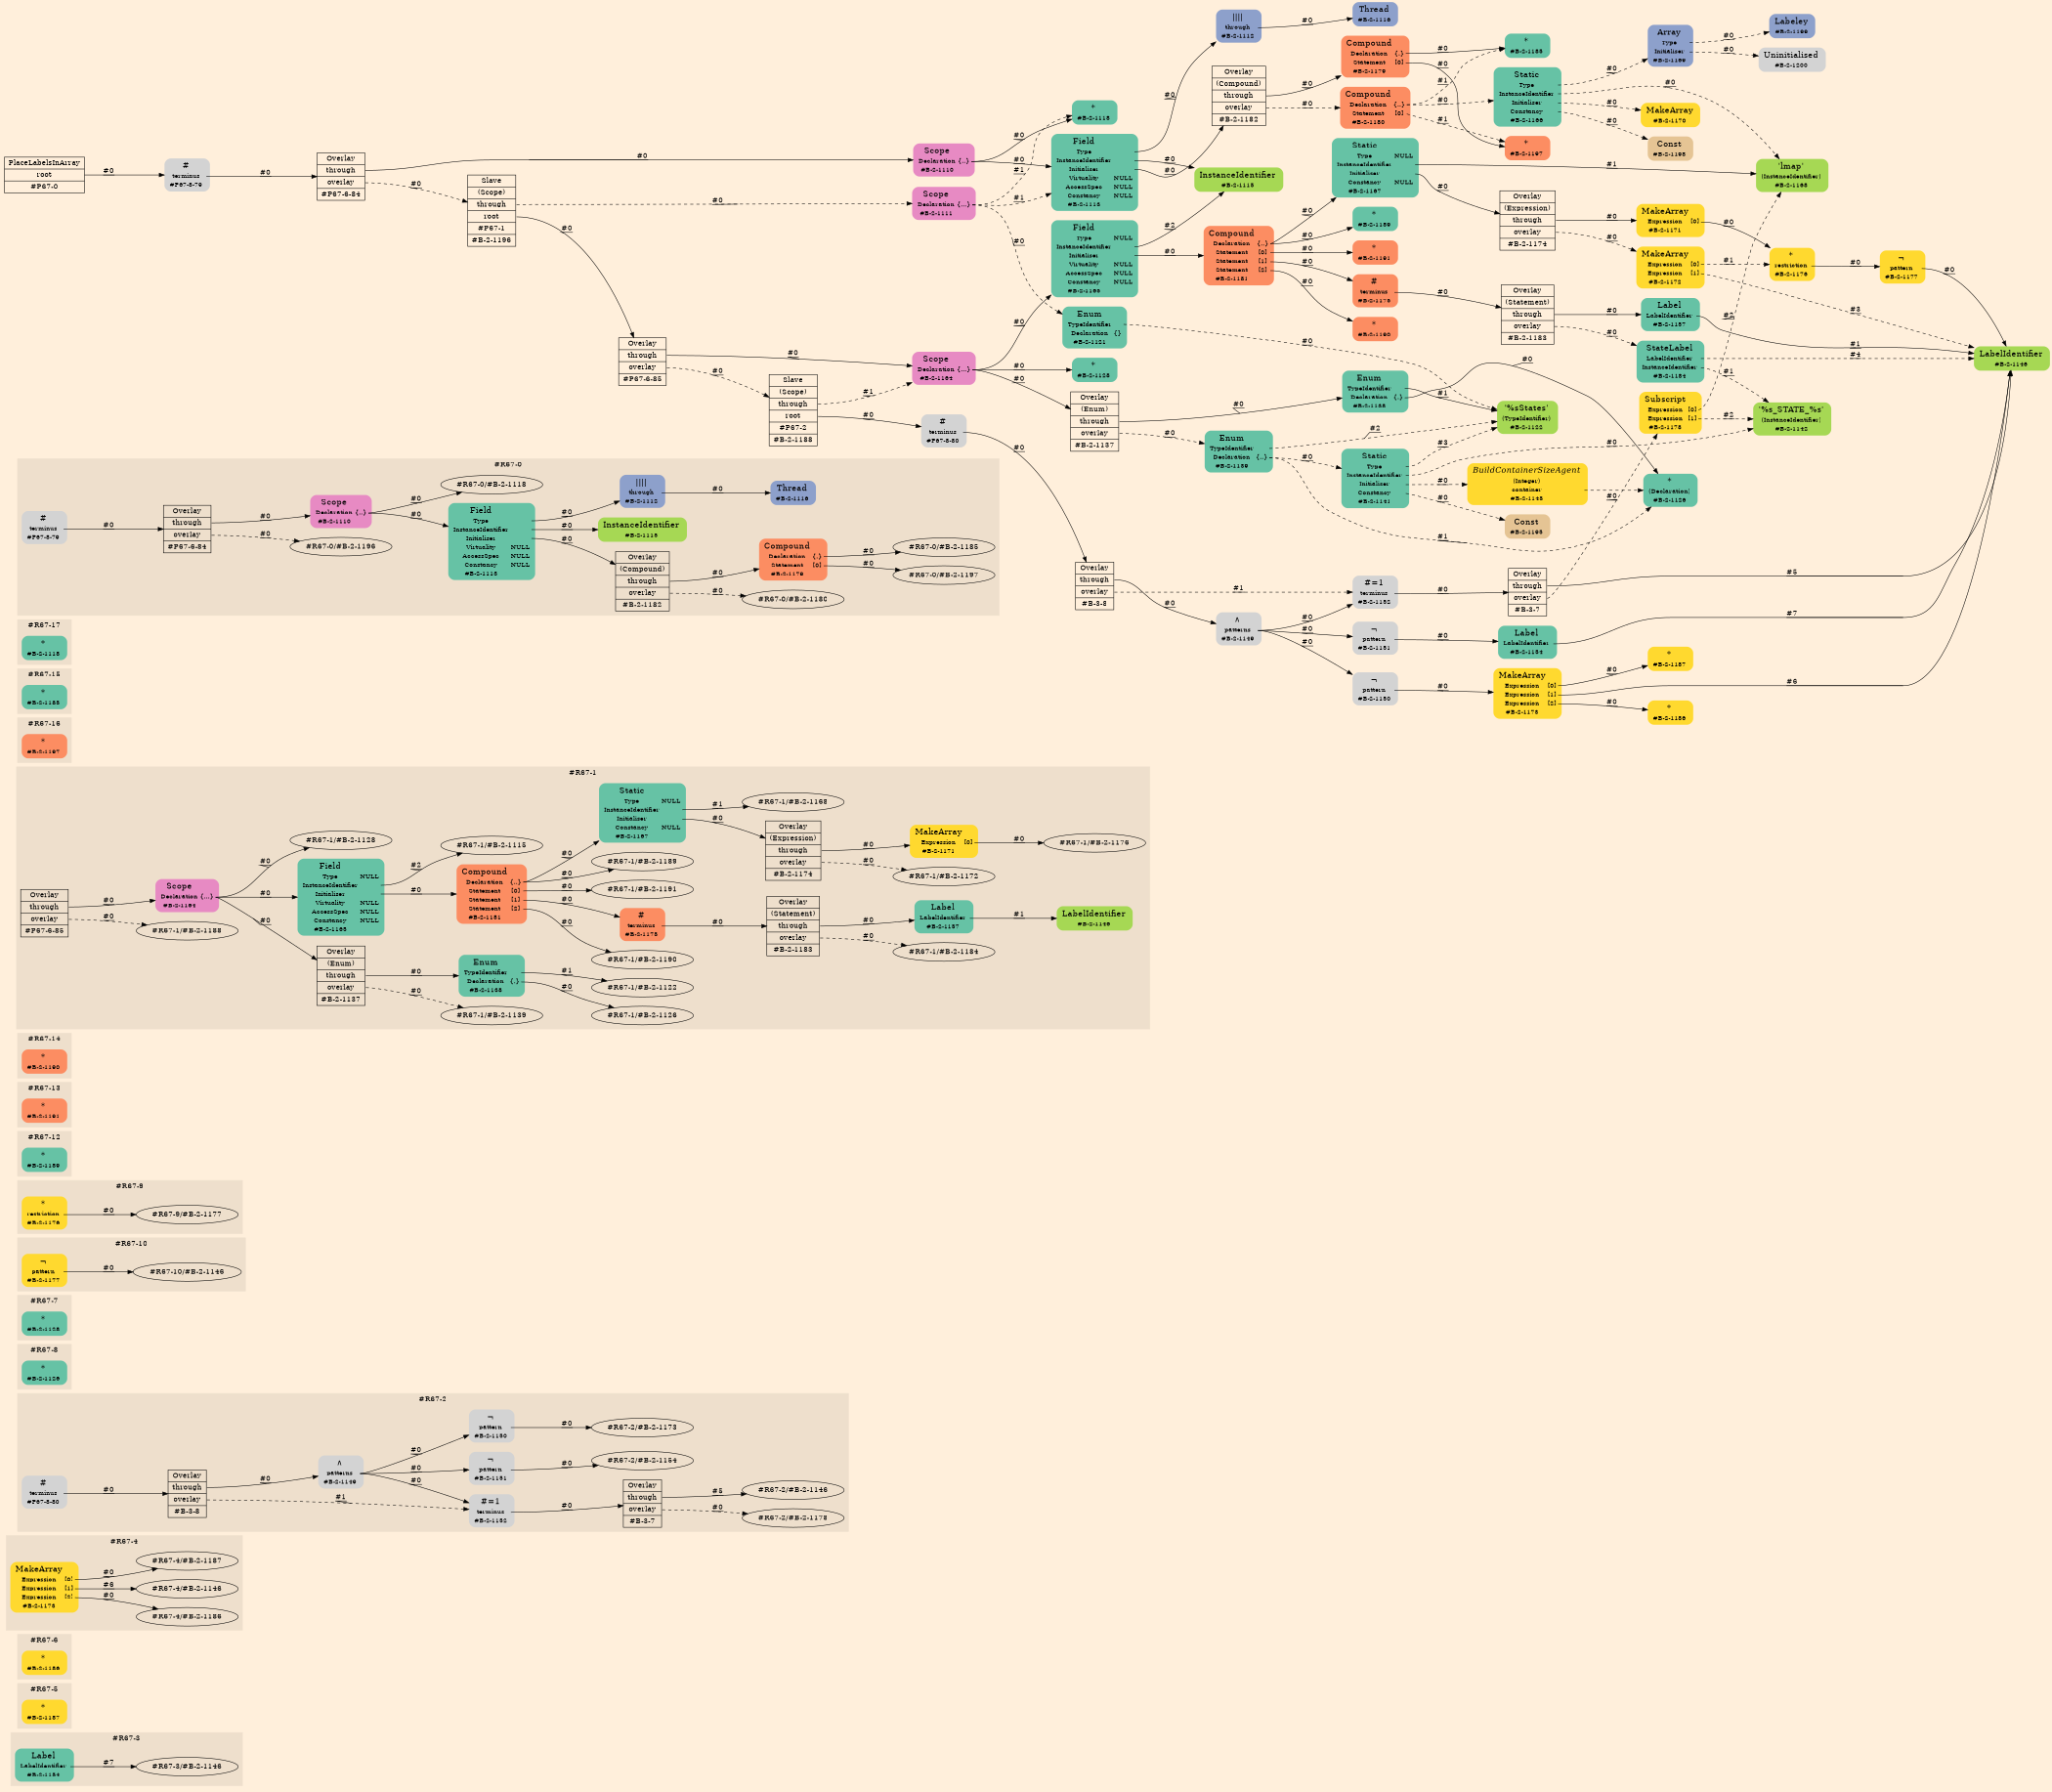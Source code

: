 digraph Inferno {
graph [
rankdir = "LR"
ranksep = 1.0
size = "14,20"
bgcolor = antiquewhite1
color = black
fontcolor = black
];
node [
];
subgraph "cluster#R67-3" {
label = "#R67-3"
style = "filled"
color = antiquewhite2
"#R67-3/#B-2-1154" [
shape = "plaintext"
fillcolor = "/set28/1"
label = <<TABLE BORDER="0" CELLBORDER="0" CELLSPACING="0">
 <TR>
  <TD><FONT POINT-SIZE="16.0">Label</FONT></TD>
  <TD></TD>
 </TR>
 <TR>
  <TD>LabelIdentifier</TD>
  <TD PORT="port0"></TD>
 </TR>
 <TR>
  <TD>#B-2-1154</TD>
  <TD PORT="port1"></TD>
 </TR>
</TABLE>>
style = "rounded,filled"
fontsize = "12"
];
"#R67-3/#B-2-1154":port0 -> "#R67-3/#B-2-1146" [style="solid"
label = "#7"
decorate = true
color = black
fontcolor = black
];
}
subgraph "cluster#R67-5" {
label = "#R67-5"
style = "filled"
color = antiquewhite2
"#R67-5/#B-2-1187" [
shape = "plaintext"
fillcolor = "/set28/6"
label = <<TABLE BORDER="0" CELLBORDER="0" CELLSPACING="0">
 <TR>
  <TD><FONT POINT-SIZE="16.0">*</FONT></TD>
  <TD></TD>
 </TR>
 <TR>
  <TD>#B-2-1187</TD>
  <TD PORT="port0"></TD>
 </TR>
</TABLE>>
style = "rounded,filled"
fontsize = "12"
];
}
subgraph "cluster#R67-6" {
label = "#R67-6"
style = "filled"
color = antiquewhite2
"#R67-6/#B-2-1186" [
shape = "plaintext"
fillcolor = "/set28/6"
label = <<TABLE BORDER="0" CELLBORDER="0" CELLSPACING="0">
 <TR>
  <TD><FONT POINT-SIZE="16.0">*</FONT></TD>
  <TD></TD>
 </TR>
 <TR>
  <TD>#B-2-1186</TD>
  <TD PORT="port0"></TD>
 </TR>
</TABLE>>
style = "rounded,filled"
fontsize = "12"
];
}
subgraph "cluster#R67-4" {
label = "#R67-4"
style = "filled"
color = antiquewhite2
"#R67-4/#B-2-1173" [
shape = "plaintext"
fillcolor = "/set28/6"
label = <<TABLE BORDER="0" CELLBORDER="0" CELLSPACING="0">
 <TR>
  <TD><FONT POINT-SIZE="16.0">MakeArray</FONT></TD>
  <TD></TD>
 </TR>
 <TR>
  <TD>Expression</TD>
  <TD PORT="port0">[0]</TD>
 </TR>
 <TR>
  <TD>Expression</TD>
  <TD PORT="port1">[1]</TD>
 </TR>
 <TR>
  <TD>Expression</TD>
  <TD PORT="port2">[2]</TD>
 </TR>
 <TR>
  <TD>#B-2-1173</TD>
  <TD PORT="port3"></TD>
 </TR>
</TABLE>>
style = "rounded,filled"
fontsize = "12"
];
"#R67-4/#B-2-1173":port0 -> "#R67-4/#B-2-1187" [style="solid"
label = "#0"
decorate = true
color = black
fontcolor = black
];
"#R67-4/#B-2-1173":port1 -> "#R67-4/#B-2-1146" [style="solid"
label = "#6"
decorate = true
color = black
fontcolor = black
];
"#R67-4/#B-2-1173":port2 -> "#R67-4/#B-2-1186" [style="solid"
label = "#0"
decorate = true
color = black
fontcolor = black
];
}
subgraph "cluster#R67-2" {
label = "#R67-2"
style = "filled"
color = antiquewhite2
"#R67-2/#B-2-1150" [
shape = "plaintext"
label = <<TABLE BORDER="0" CELLBORDER="0" CELLSPACING="0">
 <TR>
  <TD><FONT POINT-SIZE="16.0">¬</FONT></TD>
  <TD></TD>
 </TR>
 <TR>
  <TD>pattern</TD>
  <TD PORT="port0"></TD>
 </TR>
 <TR>
  <TD>#B-2-1150</TD>
  <TD PORT="port1"></TD>
 </TR>
</TABLE>>
style = "rounded,filled"
fontsize = "12"
];
"#R67-2/#B-2-1151" [
shape = "plaintext"
label = <<TABLE BORDER="0" CELLBORDER="0" CELLSPACING="0">
 <TR>
  <TD><FONT POINT-SIZE="16.0">¬</FONT></TD>
  <TD></TD>
 </TR>
 <TR>
  <TD>pattern</TD>
  <TD PORT="port0"></TD>
 </TR>
 <TR>
  <TD>#B-2-1151</TD>
  <TD PORT="port1"></TD>
 </TR>
</TABLE>>
style = "rounded,filled"
fontsize = "12"
];
"#R67-2/#B-3-8" [
shape = "record"
fillcolor = antiquewhite2
label = "<fixed> Overlay | <port0> through | <port1> overlay | <port2> #B-3-8"
style = "filled"
fontsize = "14"
color = black
fontcolor = black
];
"#R67-2/#P67-8-80" [
shape = "plaintext"
label = <<TABLE BORDER="0" CELLBORDER="0" CELLSPACING="0">
 <TR>
  <TD><FONT POINT-SIZE="16.0">#</FONT></TD>
  <TD></TD>
 </TR>
 <TR>
  <TD>terminus</TD>
  <TD PORT="port0"></TD>
 </TR>
 <TR>
  <TD>#P67-8-80</TD>
  <TD PORT="port1"></TD>
 </TR>
</TABLE>>
style = "rounded,filled"
fontsize = "12"
];
"#R67-2/#B-2-1149" [
shape = "plaintext"
label = <<TABLE BORDER="0" CELLBORDER="0" CELLSPACING="0">
 <TR>
  <TD><FONT POINT-SIZE="16.0">∧</FONT></TD>
  <TD></TD>
 </TR>
 <TR>
  <TD>patterns</TD>
  <TD PORT="port0"></TD>
 </TR>
 <TR>
  <TD>#B-2-1149</TD>
  <TD PORT="port1"></TD>
 </TR>
</TABLE>>
style = "rounded,filled"
fontsize = "12"
];
"#R67-2/#B-3-7" [
shape = "record"
fillcolor = antiquewhite2
label = "<fixed> Overlay | <port0> through | <port1> overlay | <port2> #B-3-7"
style = "filled"
fontsize = "14"
color = black
fontcolor = black
];
"#R67-2/#B-2-1152" [
shape = "plaintext"
label = <<TABLE BORDER="0" CELLBORDER="0" CELLSPACING="0">
 <TR>
  <TD><FONT POINT-SIZE="16.0">#=1</FONT></TD>
  <TD></TD>
 </TR>
 <TR>
  <TD>terminus</TD>
  <TD PORT="port0"></TD>
 </TR>
 <TR>
  <TD>#B-2-1152</TD>
  <TD PORT="port1"></TD>
 </TR>
</TABLE>>
style = "rounded,filled"
fontsize = "12"
];
"#R67-2/#B-2-1150":port0 -> "#R67-2/#B-2-1173" [style="solid"
label = "#0"
decorate = true
color = black
fontcolor = black
];
"#R67-2/#B-2-1151":port0 -> "#R67-2/#B-2-1154" [style="solid"
label = "#0"
decorate = true
color = black
fontcolor = black
];
"#R67-2/#B-3-8":port0 -> "#R67-2/#B-2-1149" [style="solid"
label = "#0"
decorate = true
color = black
fontcolor = black
];
"#R67-2/#B-3-8":port1 -> "#R67-2/#B-2-1152" [style="dashed"
label = "#1"
decorate = true
color = black
fontcolor = black
];
"#R67-2/#P67-8-80":port0 -> "#R67-2/#B-3-8" [style="solid"
label = "#0"
decorate = true
color = black
fontcolor = black
];
"#R67-2/#B-2-1149":port0 -> "#R67-2/#B-2-1152" [style="solid"
label = "#0"
decorate = true
color = black
fontcolor = black
];
"#R67-2/#B-2-1149":port0 -> "#R67-2/#B-2-1150" [style="solid"
label = "#0"
decorate = true
color = black
fontcolor = black
];
"#R67-2/#B-2-1149":port0 -> "#R67-2/#B-2-1151" [style="solid"
label = "#0"
decorate = true
color = black
fontcolor = black
];
"#R67-2/#B-3-7":port0 -> "#R67-2/#B-2-1146" [style="solid"
label = "#5"
decorate = true
color = black
fontcolor = black
];
"#R67-2/#B-3-7":port1 -> "#R67-2/#B-2-1178" [style="dashed"
label = "#0"
decorate = true
color = black
fontcolor = black
];
"#R67-2/#B-2-1152":port0 -> "#R67-2/#B-3-7" [style="solid"
label = "#0"
decorate = true
color = black
fontcolor = black
];
}
subgraph "cluster#R67-8" {
label = "#R67-8"
style = "filled"
color = antiquewhite2
"#R67-8/#B-2-1126" [
shape = "plaintext"
fillcolor = "/set28/1"
label = <<TABLE BORDER="0" CELLBORDER="0" CELLSPACING="0">
 <TR>
  <TD><FONT POINT-SIZE="16.0">*</FONT></TD>
  <TD></TD>
 </TR>
 <TR>
  <TD>#B-2-1126</TD>
  <TD PORT="port0"></TD>
 </TR>
</TABLE>>
style = "rounded,filled"
fontsize = "12"
];
}
subgraph "cluster#R67-7" {
label = "#R67-7"
style = "filled"
color = antiquewhite2
"#R67-7/#B-2-1128" [
shape = "plaintext"
fillcolor = "/set28/1"
label = <<TABLE BORDER="0" CELLBORDER="0" CELLSPACING="0">
 <TR>
  <TD><FONT POINT-SIZE="16.0">*</FONT></TD>
  <TD></TD>
 </TR>
 <TR>
  <TD>#B-2-1128</TD>
  <TD PORT="port0"></TD>
 </TR>
</TABLE>>
style = "rounded,filled"
fontsize = "12"
];
}
subgraph "cluster#R67-11" {
label = "#R67-11"
style = "filled"
color = antiquewhite2
}
subgraph "cluster#R67-10" {
label = "#R67-10"
style = "filled"
color = antiquewhite2
"#R67-10/#B-2-1177" [
shape = "plaintext"
fillcolor = "/set28/6"
label = <<TABLE BORDER="0" CELLBORDER="0" CELLSPACING="0">
 <TR>
  <TD><FONT POINT-SIZE="16.0">¬</FONT></TD>
  <TD></TD>
 </TR>
 <TR>
  <TD>pattern</TD>
  <TD PORT="port0"></TD>
 </TR>
 <TR>
  <TD>#B-2-1177</TD>
  <TD PORT="port1"></TD>
 </TR>
</TABLE>>
style = "rounded,filled"
fontsize = "12"
];
"#R67-10/#B-2-1177":port0 -> "#R67-10/#B-2-1146" [style="solid"
label = "#0"
decorate = true
color = black
fontcolor = black
];
}
subgraph "cluster#R67-9" {
label = "#R67-9"
style = "filled"
color = antiquewhite2
"#R67-9/#B-2-1176" [
shape = "plaintext"
fillcolor = "/set28/6"
label = <<TABLE BORDER="0" CELLBORDER="0" CELLSPACING="0">
 <TR>
  <TD><FONT POINT-SIZE="16.0">*</FONT></TD>
  <TD></TD>
 </TR>
 <TR>
  <TD>restriction</TD>
  <TD PORT="port0"></TD>
 </TR>
 <TR>
  <TD>#B-2-1176</TD>
  <TD PORT="port1"></TD>
 </TR>
</TABLE>>
style = "rounded,filled"
fontsize = "12"
];
"#R67-9/#B-2-1176":port0 -> "#R67-9/#B-2-1177" [style="solid"
label = "#0"
decorate = true
color = black
fontcolor = black
];
}
subgraph "cluster#R67-12" {
label = "#R67-12"
style = "filled"
color = antiquewhite2
"#R67-12/#B-2-1189" [
shape = "plaintext"
fillcolor = "/set28/1"
label = <<TABLE BORDER="0" CELLBORDER="0" CELLSPACING="0">
 <TR>
  <TD><FONT POINT-SIZE="16.0">*</FONT></TD>
  <TD></TD>
 </TR>
 <TR>
  <TD>#B-2-1189</TD>
  <TD PORT="port0"></TD>
 </TR>
</TABLE>>
style = "rounded,filled"
fontsize = "12"
];
}
subgraph "cluster#R67-13" {
label = "#R67-13"
style = "filled"
color = antiquewhite2
"#R67-13/#B-2-1191" [
shape = "plaintext"
fillcolor = "/set28/2"
label = <<TABLE BORDER="0" CELLBORDER="0" CELLSPACING="0">
 <TR>
  <TD><FONT POINT-SIZE="16.0">*</FONT></TD>
  <TD></TD>
 </TR>
 <TR>
  <TD>#B-2-1191</TD>
  <TD PORT="port0"></TD>
 </TR>
</TABLE>>
style = "rounded,filled"
fontsize = "12"
];
}
subgraph "cluster#R67-14" {
label = "#R67-14"
style = "filled"
color = antiquewhite2
"#R67-14/#B-2-1190" [
shape = "plaintext"
fillcolor = "/set28/2"
label = <<TABLE BORDER="0" CELLBORDER="0" CELLSPACING="0">
 <TR>
  <TD><FONT POINT-SIZE="16.0">*</FONT></TD>
  <TD></TD>
 </TR>
 <TR>
  <TD>#B-2-1190</TD>
  <TD PORT="port0"></TD>
 </TR>
</TABLE>>
style = "rounded,filled"
fontsize = "12"
];
}
subgraph "cluster#R67-1" {
label = "#R67-1"
style = "filled"
color = antiquewhite2
"#R67-1/#B-2-1146" [
shape = "plaintext"
fillcolor = "/set28/5"
label = <<TABLE BORDER="0" CELLBORDER="0" CELLSPACING="0">
 <TR>
  <TD><FONT POINT-SIZE="16.0">LabelIdentifier</FONT></TD>
  <TD></TD>
 </TR>
 <TR>
  <TD>#B-2-1146</TD>
  <TD PORT="port0"></TD>
 </TR>
</TABLE>>
style = "rounded,filled"
fontsize = "12"
];
"#R67-1/#B-2-1157" [
shape = "plaintext"
fillcolor = "/set28/1"
label = <<TABLE BORDER="0" CELLBORDER="0" CELLSPACING="0">
 <TR>
  <TD><FONT POINT-SIZE="16.0">Label</FONT></TD>
  <TD></TD>
 </TR>
 <TR>
  <TD>LabelIdentifier</TD>
  <TD PORT="port0"></TD>
 </TR>
 <TR>
  <TD>#B-2-1157</TD>
  <TD PORT="port1"></TD>
 </TR>
</TABLE>>
style = "rounded,filled"
fontsize = "12"
];
"#R67-1/#B-2-1183" [
shape = "record"
fillcolor = antiquewhite2
label = "<fixed> Overlay | <port0> (Statement) | <port1> through | <port2> overlay | <port3> #B-2-1183"
style = "filled"
fontsize = "14"
color = black
fontcolor = black
];
"#R67-1/#B-2-1174" [
shape = "record"
fillcolor = antiquewhite2
label = "<fixed> Overlay | <port0> (Expression) | <port1> through | <port2> overlay | <port3> #B-2-1174"
style = "filled"
fontsize = "14"
color = black
fontcolor = black
];
"#R67-1/#B-2-1167" [
shape = "plaintext"
fillcolor = "/set28/1"
label = <<TABLE BORDER="0" CELLBORDER="0" CELLSPACING="0">
 <TR>
  <TD><FONT POINT-SIZE="16.0">Static</FONT></TD>
  <TD></TD>
 </TR>
 <TR>
  <TD>Type</TD>
  <TD PORT="port0">NULL</TD>
 </TR>
 <TR>
  <TD>InstanceIdentifier</TD>
  <TD PORT="port1"></TD>
 </TR>
 <TR>
  <TD>Initialiser</TD>
  <TD PORT="port2"></TD>
 </TR>
 <TR>
  <TD>Constancy</TD>
  <TD PORT="port3">NULL</TD>
 </TR>
 <TR>
  <TD>#B-2-1167</TD>
  <TD PORT="port4"></TD>
 </TR>
</TABLE>>
style = "rounded,filled"
fontsize = "12"
];
"#R67-1/#B-2-1175" [
shape = "plaintext"
fillcolor = "/set28/2"
label = <<TABLE BORDER="0" CELLBORDER="0" CELLSPACING="0">
 <TR>
  <TD><FONT POINT-SIZE="16.0">#</FONT></TD>
  <TD></TD>
 </TR>
 <TR>
  <TD>terminus</TD>
  <TD PORT="port0"></TD>
 </TR>
 <TR>
  <TD>#B-2-1175</TD>
  <TD PORT="port1"></TD>
 </TR>
</TABLE>>
style = "rounded,filled"
fontsize = "12"
];
"#R67-1/#B-2-1164" [
shape = "plaintext"
fillcolor = "/set28/4"
label = <<TABLE BORDER="0" CELLBORDER="0" CELLSPACING="0">
 <TR>
  <TD><FONT POINT-SIZE="16.0">Scope</FONT></TD>
  <TD></TD>
 </TR>
 <TR>
  <TD>Declaration</TD>
  <TD PORT="port0">{...}</TD>
 </TR>
 <TR>
  <TD>#B-2-1164</TD>
  <TD PORT="port1"></TD>
 </TR>
</TABLE>>
style = "rounded,filled"
fontsize = "12"
];
"#R67-1/#B-2-1137" [
shape = "record"
fillcolor = antiquewhite2
label = "<fixed> Overlay | <port0> (Enum) | <port1> through | <port2> overlay | <port3> #B-2-1137"
style = "filled"
fontsize = "14"
color = black
fontcolor = black
];
"#R67-1/#B-2-1181" [
shape = "plaintext"
fillcolor = "/set28/2"
label = <<TABLE BORDER="0" CELLBORDER="0" CELLSPACING="0">
 <TR>
  <TD><FONT POINT-SIZE="16.0">Compound</FONT></TD>
  <TD></TD>
 </TR>
 <TR>
  <TD>Declaration</TD>
  <TD PORT="port0">{..}</TD>
 </TR>
 <TR>
  <TD>Statement</TD>
  <TD PORT="port1">[0]</TD>
 </TR>
 <TR>
  <TD>Statement</TD>
  <TD PORT="port2">[1]</TD>
 </TR>
 <TR>
  <TD>Statement</TD>
  <TD PORT="port3">[2]</TD>
 </TR>
 <TR>
  <TD>#B-2-1181</TD>
  <TD PORT="port4"></TD>
 </TR>
</TABLE>>
style = "rounded,filled"
fontsize = "12"
];
"#R67-1/#B-2-1138" [
shape = "plaintext"
fillcolor = "/set28/1"
label = <<TABLE BORDER="0" CELLBORDER="0" CELLSPACING="0">
 <TR>
  <TD><FONT POINT-SIZE="16.0">Enum</FONT></TD>
  <TD></TD>
 </TR>
 <TR>
  <TD>TypeIdentifier</TD>
  <TD PORT="port0"></TD>
 </TR>
 <TR>
  <TD>Declaration</TD>
  <TD PORT="port1">{.}</TD>
 </TR>
 <TR>
  <TD>#B-2-1138</TD>
  <TD PORT="port2"></TD>
 </TR>
</TABLE>>
style = "rounded,filled"
fontsize = "12"
];
"#R67-1/#B-2-1171" [
shape = "plaintext"
fillcolor = "/set28/6"
label = <<TABLE BORDER="0" CELLBORDER="0" CELLSPACING="0">
 <TR>
  <TD><FONT POINT-SIZE="16.0">MakeArray</FONT></TD>
  <TD></TD>
 </TR>
 <TR>
  <TD>Expression</TD>
  <TD PORT="port0">[0]</TD>
 </TR>
 <TR>
  <TD>#B-2-1171</TD>
  <TD PORT="port1"></TD>
 </TR>
</TABLE>>
style = "rounded,filled"
fontsize = "12"
];
"#R67-1/#P67-6-85" [
shape = "record"
fillcolor = antiquewhite2
label = "<fixed> Overlay | <port0> through | <port1> overlay | <port2> #P67-6-85"
style = "filled"
fontsize = "14"
color = black
fontcolor = black
];
"#R67-1/#B-2-1165" [
shape = "plaintext"
fillcolor = "/set28/1"
label = <<TABLE BORDER="0" CELLBORDER="0" CELLSPACING="0">
 <TR>
  <TD><FONT POINT-SIZE="16.0">Field</FONT></TD>
  <TD></TD>
 </TR>
 <TR>
  <TD>Type</TD>
  <TD PORT="port0">NULL</TD>
 </TR>
 <TR>
  <TD>InstanceIdentifier</TD>
  <TD PORT="port1"></TD>
 </TR>
 <TR>
  <TD>Initialiser</TD>
  <TD PORT="port2"></TD>
 </TR>
 <TR>
  <TD>Virtuality</TD>
  <TD PORT="port3">NULL</TD>
 </TR>
 <TR>
  <TD>AccessSpec</TD>
  <TD PORT="port4">NULL</TD>
 </TR>
 <TR>
  <TD>Constancy</TD>
  <TD PORT="port5">NULL</TD>
 </TR>
 <TR>
  <TD>#B-2-1165</TD>
  <TD PORT="port6"></TD>
 </TR>
</TABLE>>
style = "rounded,filled"
fontsize = "12"
];
"#R67-1/#B-2-1157":port0 -> "#R67-1/#B-2-1146" [style="solid"
label = "#1"
decorate = true
color = black
fontcolor = black
];
"#R67-1/#B-2-1183":port1 -> "#R67-1/#B-2-1157" [style="solid"
label = "#0"
decorate = true
color = black
fontcolor = black
];
"#R67-1/#B-2-1183":port2 -> "#R67-1/#B-2-1184" [style="dashed"
label = "#0"
decorate = true
color = black
fontcolor = black
];
"#R67-1/#B-2-1174":port1 -> "#R67-1/#B-2-1171" [style="solid"
label = "#0"
decorate = true
color = black
fontcolor = black
];
"#R67-1/#B-2-1174":port2 -> "#R67-1/#B-2-1172" [style="dashed"
label = "#0"
decorate = true
color = black
fontcolor = black
];
"#R67-1/#B-2-1167":port1 -> "#R67-1/#B-2-1168" [style="solid"
label = "#1"
decorate = true
color = black
fontcolor = black
];
"#R67-1/#B-2-1167":port2 -> "#R67-1/#B-2-1174" [style="solid"
label = "#0"
decorate = true
color = black
fontcolor = black
];
"#R67-1/#B-2-1175":port0 -> "#R67-1/#B-2-1183" [style="solid"
label = "#0"
decorate = true
color = black
fontcolor = black
];
"#R67-1/#B-2-1164":port0 -> "#R67-1/#B-2-1128" [style="solid"
label = "#0"
decorate = true
color = black
fontcolor = black
];
"#R67-1/#B-2-1164":port0 -> "#R67-1/#B-2-1137" [style="solid"
label = "#0"
decorate = true
color = black
fontcolor = black
];
"#R67-1/#B-2-1164":port0 -> "#R67-1/#B-2-1165" [style="solid"
label = "#0"
decorate = true
color = black
fontcolor = black
];
"#R67-1/#B-2-1137":port1 -> "#R67-1/#B-2-1138" [style="solid"
label = "#0"
decorate = true
color = black
fontcolor = black
];
"#R67-1/#B-2-1137":port2 -> "#R67-1/#B-2-1139" [style="dashed"
label = "#0"
decorate = true
color = black
fontcolor = black
];
"#R67-1/#B-2-1181":port0 -> "#R67-1/#B-2-1189" [style="solid"
label = "#0"
decorate = true
color = black
fontcolor = black
];
"#R67-1/#B-2-1181":port0 -> "#R67-1/#B-2-1167" [style="solid"
label = "#0"
decorate = true
color = black
fontcolor = black
];
"#R67-1/#B-2-1181":port1 -> "#R67-1/#B-2-1191" [style="solid"
label = "#0"
decorate = true
color = black
fontcolor = black
];
"#R67-1/#B-2-1181":port2 -> "#R67-1/#B-2-1175" [style="solid"
label = "#0"
decorate = true
color = black
fontcolor = black
];
"#R67-1/#B-2-1181":port3 -> "#R67-1/#B-2-1190" [style="solid"
label = "#0"
decorate = true
color = black
fontcolor = black
];
"#R67-1/#B-2-1138":port0 -> "#R67-1/#B-2-1122" [style="solid"
label = "#1"
decorate = true
color = black
fontcolor = black
];
"#R67-1/#B-2-1138":port1 -> "#R67-1/#B-2-1126" [style="solid"
label = "#0"
decorate = true
color = black
fontcolor = black
];
"#R67-1/#B-2-1171":port0 -> "#R67-1/#B-2-1176" [style="solid"
label = "#0"
decorate = true
color = black
fontcolor = black
];
"#R67-1/#P67-6-85":port0 -> "#R67-1/#B-2-1164" [style="solid"
label = "#0"
decorate = true
color = black
fontcolor = black
];
"#R67-1/#P67-6-85":port1 -> "#R67-1/#B-2-1188" [style="dashed"
label = "#0"
decorate = true
color = black
fontcolor = black
];
"#R67-1/#B-2-1165":port1 -> "#R67-1/#B-2-1115" [style="solid"
label = "#2"
decorate = true
color = black
fontcolor = black
];
"#R67-1/#B-2-1165":port2 -> "#R67-1/#B-2-1181" [style="solid"
label = "#0"
decorate = true
color = black
fontcolor = black
];
}
subgraph "cluster#R67-16" {
label = "#R67-16"
style = "filled"
color = antiquewhite2
"#R67-16/#B-2-1197" [
shape = "plaintext"
fillcolor = "/set28/2"
label = <<TABLE BORDER="0" CELLBORDER="0" CELLSPACING="0">
 <TR>
  <TD><FONT POINT-SIZE="16.0">*</FONT></TD>
  <TD></TD>
 </TR>
 <TR>
  <TD>#B-2-1197</TD>
  <TD PORT="port0"></TD>
 </TR>
</TABLE>>
style = "rounded,filled"
fontsize = "12"
];
}
subgraph "cluster#R67-15" {
label = "#R67-15"
style = "filled"
color = antiquewhite2
"#R67-15/#B-2-1185" [
shape = "plaintext"
fillcolor = "/set28/1"
label = <<TABLE BORDER="0" CELLBORDER="0" CELLSPACING="0">
 <TR>
  <TD><FONT POINT-SIZE="16.0">*</FONT></TD>
  <TD></TD>
 </TR>
 <TR>
  <TD>#B-2-1185</TD>
  <TD PORT="port0"></TD>
 </TR>
</TABLE>>
style = "rounded,filled"
fontsize = "12"
];
}
subgraph "cluster#R67-17" {
label = "#R67-17"
style = "filled"
color = antiquewhite2
"#R67-17/#B-2-1118" [
shape = "plaintext"
fillcolor = "/set28/1"
label = <<TABLE BORDER="0" CELLBORDER="0" CELLSPACING="0">
 <TR>
  <TD><FONT POINT-SIZE="16.0">*</FONT></TD>
  <TD></TD>
 </TR>
 <TR>
  <TD>#B-2-1118</TD>
  <TD PORT="port0"></TD>
 </TR>
</TABLE>>
style = "rounded,filled"
fontsize = "12"
];
}
subgraph "cluster#R67-0" {
label = "#R67-0"
style = "filled"
color = antiquewhite2
"#R67-0/#B-2-1179" [
shape = "plaintext"
fillcolor = "/set28/2"
label = <<TABLE BORDER="0" CELLBORDER="0" CELLSPACING="0">
 <TR>
  <TD><FONT POINT-SIZE="16.0">Compound</FONT></TD>
  <TD></TD>
 </TR>
 <TR>
  <TD>Declaration</TD>
  <TD PORT="port0">{.}</TD>
 </TR>
 <TR>
  <TD>Statement</TD>
  <TD PORT="port1">[0]</TD>
 </TR>
 <TR>
  <TD>#B-2-1179</TD>
  <TD PORT="port2"></TD>
 </TR>
</TABLE>>
style = "rounded,filled"
fontsize = "12"
];
"#R67-0/#B-2-1115" [
shape = "plaintext"
fillcolor = "/set28/5"
label = <<TABLE BORDER="0" CELLBORDER="0" CELLSPACING="0">
 <TR>
  <TD><FONT POINT-SIZE="16.0">InstanceIdentifier</FONT></TD>
  <TD></TD>
 </TR>
 <TR>
  <TD>#B-2-1115</TD>
  <TD PORT="port0"></TD>
 </TR>
</TABLE>>
style = "rounded,filled"
fontsize = "12"
];
"#R67-0/#P67-8-79" [
shape = "plaintext"
label = <<TABLE BORDER="0" CELLBORDER="0" CELLSPACING="0">
 <TR>
  <TD><FONT POINT-SIZE="16.0">#</FONT></TD>
  <TD></TD>
 </TR>
 <TR>
  <TD>terminus</TD>
  <TD PORT="port0"></TD>
 </TR>
 <TR>
  <TD>#P67-8-79</TD>
  <TD PORT="port1"></TD>
 </TR>
</TABLE>>
style = "rounded,filled"
fontsize = "12"
];
"#R67-0/#B-2-1110" [
shape = "plaintext"
fillcolor = "/set28/4"
label = <<TABLE BORDER="0" CELLBORDER="0" CELLSPACING="0">
 <TR>
  <TD><FONT POINT-SIZE="16.0">Scope</FONT></TD>
  <TD></TD>
 </TR>
 <TR>
  <TD>Declaration</TD>
  <TD PORT="port0">{..}</TD>
 </TR>
 <TR>
  <TD>#B-2-1110</TD>
  <TD PORT="port1"></TD>
 </TR>
</TABLE>>
style = "rounded,filled"
fontsize = "12"
];
"#R67-0/#B-2-1182" [
shape = "record"
fillcolor = antiquewhite2
label = "<fixed> Overlay | <port0> (Compound) | <port1> through | <port2> overlay | <port3> #B-2-1182"
style = "filled"
fontsize = "14"
color = black
fontcolor = black
];
"#R67-0/#P67-6-84" [
shape = "record"
fillcolor = antiquewhite2
label = "<fixed> Overlay | <port0> through | <port1> overlay | <port2> #P67-6-84"
style = "filled"
fontsize = "14"
color = black
fontcolor = black
];
"#R67-0/#B-2-1113" [
shape = "plaintext"
fillcolor = "/set28/1"
label = <<TABLE BORDER="0" CELLBORDER="0" CELLSPACING="0">
 <TR>
  <TD><FONT POINT-SIZE="16.0">Field</FONT></TD>
  <TD></TD>
 </TR>
 <TR>
  <TD>Type</TD>
  <TD PORT="port0"></TD>
 </TR>
 <TR>
  <TD>InstanceIdentifier</TD>
  <TD PORT="port1"></TD>
 </TR>
 <TR>
  <TD>Initialiser</TD>
  <TD PORT="port2"></TD>
 </TR>
 <TR>
  <TD>Virtuality</TD>
  <TD PORT="port3">NULL</TD>
 </TR>
 <TR>
  <TD>AccessSpec</TD>
  <TD PORT="port4">NULL</TD>
 </TR>
 <TR>
  <TD>Constancy</TD>
  <TD PORT="port5">NULL</TD>
 </TR>
 <TR>
  <TD>#B-2-1113</TD>
  <TD PORT="port6"></TD>
 </TR>
</TABLE>>
style = "rounded,filled"
fontsize = "12"
];
"#R67-0/#B-2-1112" [
shape = "plaintext"
fillcolor = "/set28/3"
label = <<TABLE BORDER="0" CELLBORDER="0" CELLSPACING="0">
 <TR>
  <TD><FONT POINT-SIZE="16.0">||||</FONT></TD>
  <TD></TD>
 </TR>
 <TR>
  <TD>through</TD>
  <TD PORT="port0"></TD>
 </TR>
 <TR>
  <TD>#B-2-1112</TD>
  <TD PORT="port1"></TD>
 </TR>
</TABLE>>
style = "rounded,filled"
fontsize = "12"
];
"#R67-0/#B-2-1116" [
shape = "plaintext"
fillcolor = "/set28/3"
label = <<TABLE BORDER="0" CELLBORDER="0" CELLSPACING="0">
 <TR>
  <TD><FONT POINT-SIZE="16.0">Thread</FONT></TD>
  <TD></TD>
 </TR>
 <TR>
  <TD>#B-2-1116</TD>
  <TD PORT="port0"></TD>
 </TR>
</TABLE>>
style = "rounded,filled"
fontsize = "12"
];
"#R67-0/#B-2-1179":port0 -> "#R67-0/#B-2-1185" [style="solid"
label = "#0"
decorate = true
color = black
fontcolor = black
];
"#R67-0/#B-2-1179":port1 -> "#R67-0/#B-2-1197" [style="solid"
label = "#0"
decorate = true
color = black
fontcolor = black
];
"#R67-0/#P67-8-79":port0 -> "#R67-0/#P67-6-84" [style="solid"
label = "#0"
decorate = true
color = black
fontcolor = black
];
"#R67-0/#B-2-1110":port0 -> "#R67-0/#B-2-1118" [style="solid"
label = "#0"
decorate = true
color = black
fontcolor = black
];
"#R67-0/#B-2-1110":port0 -> "#R67-0/#B-2-1113" [style="solid"
label = "#0"
decorate = true
color = black
fontcolor = black
];
"#R67-0/#B-2-1182":port1 -> "#R67-0/#B-2-1179" [style="solid"
label = "#0"
decorate = true
color = black
fontcolor = black
];
"#R67-0/#B-2-1182":port2 -> "#R67-0/#B-2-1180" [style="dashed"
label = "#0"
decorate = true
color = black
fontcolor = black
];
"#R67-0/#P67-6-84":port0 -> "#R67-0/#B-2-1110" [style="solid"
label = "#0"
decorate = true
color = black
fontcolor = black
];
"#R67-0/#P67-6-84":port1 -> "#R67-0/#B-2-1196" [style="dashed"
label = "#0"
decorate = true
color = black
fontcolor = black
];
"#R67-0/#B-2-1113":port0 -> "#R67-0/#B-2-1112" [style="solid"
label = "#0"
decorate = true
color = black
fontcolor = black
];
"#R67-0/#B-2-1113":port1 -> "#R67-0/#B-2-1115" [style="solid"
label = "#0"
decorate = true
color = black
fontcolor = black
];
"#R67-0/#B-2-1113":port2 -> "#R67-0/#B-2-1182" [style="solid"
label = "#0"
decorate = true
color = black
fontcolor = black
];
"#R67-0/#B-2-1112":port0 -> "#R67-0/#B-2-1116" [style="solid"
label = "#0"
decorate = true
color = black
fontcolor = black
];
}
"CR#P67-0" [
shape = "record"
fillcolor = antiquewhite1
label = "<fixed> PlaceLabelsInArray | <port0> root | <port1> #P67-0"
style = "filled"
fontsize = "14"
color = black
fontcolor = black
];
"#P67-8-79" [
shape = "plaintext"
label = <<TABLE BORDER="0" CELLBORDER="0" CELLSPACING="0">
 <TR>
  <TD><FONT POINT-SIZE="16.0">#</FONT></TD>
  <TD></TD>
 </TR>
 <TR>
  <TD>terminus</TD>
  <TD PORT="port0"></TD>
 </TR>
 <TR>
  <TD>#P67-8-79</TD>
  <TD PORT="port1"></TD>
 </TR>
</TABLE>>
style = "rounded,filled"
fontsize = "12"
];
"#P67-6-84" [
shape = "record"
fillcolor = antiquewhite1
label = "<fixed> Overlay | <port0> through | <port1> overlay | <port2> #P67-6-84"
style = "filled"
fontsize = "14"
color = black
fontcolor = black
];
"#B-2-1110" [
shape = "plaintext"
fillcolor = "/set28/4"
label = <<TABLE BORDER="0" CELLBORDER="0" CELLSPACING="0">
 <TR>
  <TD><FONT POINT-SIZE="16.0">Scope</FONT></TD>
  <TD></TD>
 </TR>
 <TR>
  <TD>Declaration</TD>
  <TD PORT="port0">{..}</TD>
 </TR>
 <TR>
  <TD>#B-2-1110</TD>
  <TD PORT="port1"></TD>
 </TR>
</TABLE>>
style = "rounded,filled"
fontsize = "12"
];
"#B-2-1118" [
shape = "plaintext"
fillcolor = "/set28/1"
label = <<TABLE BORDER="0" CELLBORDER="0" CELLSPACING="0">
 <TR>
  <TD><FONT POINT-SIZE="16.0">*</FONT></TD>
  <TD></TD>
 </TR>
 <TR>
  <TD>#B-2-1118</TD>
  <TD PORT="port0"></TD>
 </TR>
</TABLE>>
style = "rounded,filled"
fontsize = "12"
];
"#B-2-1113" [
shape = "plaintext"
fillcolor = "/set28/1"
label = <<TABLE BORDER="0" CELLBORDER="0" CELLSPACING="0">
 <TR>
  <TD><FONT POINT-SIZE="16.0">Field</FONT></TD>
  <TD></TD>
 </TR>
 <TR>
  <TD>Type</TD>
  <TD PORT="port0"></TD>
 </TR>
 <TR>
  <TD>InstanceIdentifier</TD>
  <TD PORT="port1"></TD>
 </TR>
 <TR>
  <TD>Initialiser</TD>
  <TD PORT="port2"></TD>
 </TR>
 <TR>
  <TD>Virtuality</TD>
  <TD PORT="port3">NULL</TD>
 </TR>
 <TR>
  <TD>AccessSpec</TD>
  <TD PORT="port4">NULL</TD>
 </TR>
 <TR>
  <TD>Constancy</TD>
  <TD PORT="port5">NULL</TD>
 </TR>
 <TR>
  <TD>#B-2-1113</TD>
  <TD PORT="port6"></TD>
 </TR>
</TABLE>>
style = "rounded,filled"
fontsize = "12"
];
"#B-2-1112" [
shape = "plaintext"
fillcolor = "/set28/3"
label = <<TABLE BORDER="0" CELLBORDER="0" CELLSPACING="0">
 <TR>
  <TD><FONT POINT-SIZE="16.0">||||</FONT></TD>
  <TD></TD>
 </TR>
 <TR>
  <TD>through</TD>
  <TD PORT="port0"></TD>
 </TR>
 <TR>
  <TD>#B-2-1112</TD>
  <TD PORT="port1"></TD>
 </TR>
</TABLE>>
style = "rounded,filled"
fontsize = "12"
];
"#B-2-1116" [
shape = "plaintext"
fillcolor = "/set28/3"
label = <<TABLE BORDER="0" CELLBORDER="0" CELLSPACING="0">
 <TR>
  <TD><FONT POINT-SIZE="16.0">Thread</FONT></TD>
  <TD></TD>
 </TR>
 <TR>
  <TD>#B-2-1116</TD>
  <TD PORT="port0"></TD>
 </TR>
</TABLE>>
style = "rounded,filled"
fontsize = "12"
];
"#B-2-1115" [
shape = "plaintext"
fillcolor = "/set28/5"
label = <<TABLE BORDER="0" CELLBORDER="0" CELLSPACING="0">
 <TR>
  <TD><FONT POINT-SIZE="16.0">InstanceIdentifier</FONT></TD>
  <TD></TD>
 </TR>
 <TR>
  <TD>#B-2-1115</TD>
  <TD PORT="port0"></TD>
 </TR>
</TABLE>>
style = "rounded,filled"
fontsize = "12"
];
"#B-2-1182" [
shape = "record"
fillcolor = antiquewhite1
label = "<fixed> Overlay | <port0> (Compound) | <port1> through | <port2> overlay | <port3> #B-2-1182"
style = "filled"
fontsize = "14"
color = black
fontcolor = black
];
"#B-2-1179" [
shape = "plaintext"
fillcolor = "/set28/2"
label = <<TABLE BORDER="0" CELLBORDER="0" CELLSPACING="0">
 <TR>
  <TD><FONT POINT-SIZE="16.0">Compound</FONT></TD>
  <TD></TD>
 </TR>
 <TR>
  <TD>Declaration</TD>
  <TD PORT="port0">{.}</TD>
 </TR>
 <TR>
  <TD>Statement</TD>
  <TD PORT="port1">[0]</TD>
 </TR>
 <TR>
  <TD>#B-2-1179</TD>
  <TD PORT="port2"></TD>
 </TR>
</TABLE>>
style = "rounded,filled"
fontsize = "12"
];
"#B-2-1185" [
shape = "plaintext"
fillcolor = "/set28/1"
label = <<TABLE BORDER="0" CELLBORDER="0" CELLSPACING="0">
 <TR>
  <TD><FONT POINT-SIZE="16.0">*</FONT></TD>
  <TD></TD>
 </TR>
 <TR>
  <TD>#B-2-1185</TD>
  <TD PORT="port0"></TD>
 </TR>
</TABLE>>
style = "rounded,filled"
fontsize = "12"
];
"#B-2-1197" [
shape = "plaintext"
fillcolor = "/set28/2"
label = <<TABLE BORDER="0" CELLBORDER="0" CELLSPACING="0">
 <TR>
  <TD><FONT POINT-SIZE="16.0">*</FONT></TD>
  <TD></TD>
 </TR>
 <TR>
  <TD>#B-2-1197</TD>
  <TD PORT="port0"></TD>
 </TR>
</TABLE>>
style = "rounded,filled"
fontsize = "12"
];
"#B-2-1180" [
shape = "plaintext"
fillcolor = "/set28/2"
label = <<TABLE BORDER="0" CELLBORDER="0" CELLSPACING="0">
 <TR>
  <TD><FONT POINT-SIZE="16.0">Compound</FONT></TD>
  <TD></TD>
 </TR>
 <TR>
  <TD>Declaration</TD>
  <TD PORT="port0">{..}</TD>
 </TR>
 <TR>
  <TD>Statement</TD>
  <TD PORT="port1">[0]</TD>
 </TR>
 <TR>
  <TD>#B-2-1180</TD>
  <TD PORT="port2"></TD>
 </TR>
</TABLE>>
style = "rounded,filled"
fontsize = "12"
];
"#B-2-1166" [
shape = "plaintext"
fillcolor = "/set28/1"
label = <<TABLE BORDER="0" CELLBORDER="0" CELLSPACING="0">
 <TR>
  <TD><FONT POINT-SIZE="16.0">Static</FONT></TD>
  <TD></TD>
 </TR>
 <TR>
  <TD>Type</TD>
  <TD PORT="port0"></TD>
 </TR>
 <TR>
  <TD>InstanceIdentifier</TD>
  <TD PORT="port1"></TD>
 </TR>
 <TR>
  <TD>Initialiser</TD>
  <TD PORT="port2"></TD>
 </TR>
 <TR>
  <TD>Constancy</TD>
  <TD PORT="port3"></TD>
 </TR>
 <TR>
  <TD>#B-2-1166</TD>
  <TD PORT="port4"></TD>
 </TR>
</TABLE>>
style = "rounded,filled"
fontsize = "12"
];
"#B-2-1169" [
shape = "plaintext"
fillcolor = "/set28/3"
label = <<TABLE BORDER="0" CELLBORDER="0" CELLSPACING="0">
 <TR>
  <TD><FONT POINT-SIZE="16.0">Array</FONT></TD>
  <TD></TD>
 </TR>
 <TR>
  <TD>Type</TD>
  <TD PORT="port0"></TD>
 </TR>
 <TR>
  <TD>Initialiser</TD>
  <TD PORT="port1"></TD>
 </TR>
 <TR>
  <TD>#B-2-1169</TD>
  <TD PORT="port2"></TD>
 </TR>
</TABLE>>
style = "rounded,filled"
fontsize = "12"
];
"#B-2-1199" [
shape = "plaintext"
fillcolor = "/set28/3"
label = <<TABLE BORDER="0" CELLBORDER="0" CELLSPACING="0">
 <TR>
  <TD><FONT POINT-SIZE="16.0">Labeley</FONT></TD>
  <TD></TD>
 </TR>
 <TR>
  <TD>#B-2-1199</TD>
  <TD PORT="port0"></TD>
 </TR>
</TABLE>>
style = "rounded,filled"
fontsize = "12"
];
"#B-2-1200" [
shape = "plaintext"
label = <<TABLE BORDER="0" CELLBORDER="0" CELLSPACING="0">
 <TR>
  <TD><FONT POINT-SIZE="16.0">Uninitialised</FONT></TD>
  <TD></TD>
 </TR>
 <TR>
  <TD>#B-2-1200</TD>
  <TD PORT="port0"></TD>
 </TR>
</TABLE>>
style = "rounded,filled"
fontsize = "12"
];
"#B-2-1168" [
shape = "plaintext"
fillcolor = "/set28/5"
label = <<TABLE BORDER="0" CELLBORDER="0" CELLSPACING="0">
 <TR>
  <TD><FONT POINT-SIZE="16.0">'lmap'</FONT></TD>
  <TD></TD>
 </TR>
 <TR>
  <TD>(InstanceIdentifier)</TD>
  <TD PORT="port0"></TD>
 </TR>
 <TR>
  <TD>#B-2-1168</TD>
  <TD PORT="port1"></TD>
 </TR>
</TABLE>>
style = "rounded,filled"
fontsize = "12"
];
"#B-2-1170" [
shape = "plaintext"
fillcolor = "/set28/6"
label = <<TABLE BORDER="0" CELLBORDER="0" CELLSPACING="0">
 <TR>
  <TD><FONT POINT-SIZE="16.0">MakeArray</FONT></TD>
  <TD></TD>
 </TR>
 <TR>
  <TD>#B-2-1170</TD>
  <TD PORT="port0"></TD>
 </TR>
</TABLE>>
style = "rounded,filled"
fontsize = "12"
];
"#B-2-1198" [
shape = "plaintext"
fillcolor = "/set28/7"
label = <<TABLE BORDER="0" CELLBORDER="0" CELLSPACING="0">
 <TR>
  <TD><FONT POINT-SIZE="16.0">Const</FONT></TD>
  <TD></TD>
 </TR>
 <TR>
  <TD>#B-2-1198</TD>
  <TD PORT="port0"></TD>
 </TR>
</TABLE>>
style = "rounded,filled"
fontsize = "12"
];
"#B-2-1196" [
shape = "record"
fillcolor = antiquewhite1
label = "<fixed> Slave | <port0> (Scope) | <port1> through | <port2> root | <port3> #P67-1 | <port4> #B-2-1196"
style = "filled"
fontsize = "14"
color = black
fontcolor = black
];
"#B-2-1111" [
shape = "plaintext"
fillcolor = "/set28/4"
label = <<TABLE BORDER="0" CELLBORDER="0" CELLSPACING="0">
 <TR>
  <TD><FONT POINT-SIZE="16.0">Scope</FONT></TD>
  <TD></TD>
 </TR>
 <TR>
  <TD>Declaration</TD>
  <TD PORT="port0">{...}</TD>
 </TR>
 <TR>
  <TD>#B-2-1111</TD>
  <TD PORT="port1"></TD>
 </TR>
</TABLE>>
style = "rounded,filled"
fontsize = "12"
];
"#B-2-1121" [
shape = "plaintext"
fillcolor = "/set28/1"
label = <<TABLE BORDER="0" CELLBORDER="0" CELLSPACING="0">
 <TR>
  <TD><FONT POINT-SIZE="16.0">Enum</FONT></TD>
  <TD></TD>
 </TR>
 <TR>
  <TD>TypeIdentifier</TD>
  <TD PORT="port0"></TD>
 </TR>
 <TR>
  <TD>Declaration</TD>
  <TD PORT="port1">{}</TD>
 </TR>
 <TR>
  <TD>#B-2-1121</TD>
  <TD PORT="port2"></TD>
 </TR>
</TABLE>>
style = "rounded,filled"
fontsize = "12"
];
"#B-2-1122" [
shape = "plaintext"
fillcolor = "/set28/5"
label = <<TABLE BORDER="0" CELLBORDER="0" CELLSPACING="0">
 <TR>
  <TD><FONT POINT-SIZE="16.0">'%sStates'</FONT></TD>
  <TD></TD>
 </TR>
 <TR>
  <TD>(TypeIdentifier)</TD>
  <TD PORT="port0"></TD>
 </TR>
 <TR>
  <TD>#B-2-1122</TD>
  <TD PORT="port1"></TD>
 </TR>
</TABLE>>
style = "rounded,filled"
fontsize = "12"
];
"#P67-6-85" [
shape = "record"
fillcolor = antiquewhite1
label = "<fixed> Overlay | <port0> through | <port1> overlay | <port2> #P67-6-85"
style = "filled"
fontsize = "14"
color = black
fontcolor = black
];
"#B-2-1164" [
shape = "plaintext"
fillcolor = "/set28/4"
label = <<TABLE BORDER="0" CELLBORDER="0" CELLSPACING="0">
 <TR>
  <TD><FONT POINT-SIZE="16.0">Scope</FONT></TD>
  <TD></TD>
 </TR>
 <TR>
  <TD>Declaration</TD>
  <TD PORT="port0">{...}</TD>
 </TR>
 <TR>
  <TD>#B-2-1164</TD>
  <TD PORT="port1"></TD>
 </TR>
</TABLE>>
style = "rounded,filled"
fontsize = "12"
];
"#B-2-1128" [
shape = "plaintext"
fillcolor = "/set28/1"
label = <<TABLE BORDER="0" CELLBORDER="0" CELLSPACING="0">
 <TR>
  <TD><FONT POINT-SIZE="16.0">*</FONT></TD>
  <TD></TD>
 </TR>
 <TR>
  <TD>#B-2-1128</TD>
  <TD PORT="port0"></TD>
 </TR>
</TABLE>>
style = "rounded,filled"
fontsize = "12"
];
"#B-2-1137" [
shape = "record"
fillcolor = antiquewhite1
label = "<fixed> Overlay | <port0> (Enum) | <port1> through | <port2> overlay | <port3> #B-2-1137"
style = "filled"
fontsize = "14"
color = black
fontcolor = black
];
"#B-2-1138" [
shape = "plaintext"
fillcolor = "/set28/1"
label = <<TABLE BORDER="0" CELLBORDER="0" CELLSPACING="0">
 <TR>
  <TD><FONT POINT-SIZE="16.0">Enum</FONT></TD>
  <TD></TD>
 </TR>
 <TR>
  <TD>TypeIdentifier</TD>
  <TD PORT="port0"></TD>
 </TR>
 <TR>
  <TD>Declaration</TD>
  <TD PORT="port1">{.}</TD>
 </TR>
 <TR>
  <TD>#B-2-1138</TD>
  <TD PORT="port2"></TD>
 </TR>
</TABLE>>
style = "rounded,filled"
fontsize = "12"
];
"#B-2-1126" [
shape = "plaintext"
fillcolor = "/set28/1"
label = <<TABLE BORDER="0" CELLBORDER="0" CELLSPACING="0">
 <TR>
  <TD><FONT POINT-SIZE="16.0">*</FONT></TD>
  <TD></TD>
 </TR>
 <TR>
  <TD>(Declaration)</TD>
  <TD PORT="port0"></TD>
 </TR>
 <TR>
  <TD>#B-2-1126</TD>
  <TD PORT="port1"></TD>
 </TR>
</TABLE>>
style = "rounded,filled"
fontsize = "12"
];
"#B-2-1139" [
shape = "plaintext"
fillcolor = "/set28/1"
label = <<TABLE BORDER="0" CELLBORDER="0" CELLSPACING="0">
 <TR>
  <TD><FONT POINT-SIZE="16.0">Enum</FONT></TD>
  <TD></TD>
 </TR>
 <TR>
  <TD>TypeIdentifier</TD>
  <TD PORT="port0"></TD>
 </TR>
 <TR>
  <TD>Declaration</TD>
  <TD PORT="port1">{..}</TD>
 </TR>
 <TR>
  <TD>#B-2-1139</TD>
  <TD PORT="port2"></TD>
 </TR>
</TABLE>>
style = "rounded,filled"
fontsize = "12"
];
"#B-2-1141" [
shape = "plaintext"
fillcolor = "/set28/1"
label = <<TABLE BORDER="0" CELLBORDER="0" CELLSPACING="0">
 <TR>
  <TD><FONT POINT-SIZE="16.0">Static</FONT></TD>
  <TD></TD>
 </TR>
 <TR>
  <TD>Type</TD>
  <TD PORT="port0"></TD>
 </TR>
 <TR>
  <TD>InstanceIdentifier</TD>
  <TD PORT="port1"></TD>
 </TR>
 <TR>
  <TD>Initialiser</TD>
  <TD PORT="port2"></TD>
 </TR>
 <TR>
  <TD>Constancy</TD>
  <TD PORT="port3"></TD>
 </TR>
 <TR>
  <TD>#B-2-1141</TD>
  <TD PORT="port4"></TD>
 </TR>
</TABLE>>
style = "rounded,filled"
fontsize = "12"
];
"#B-2-1142" [
shape = "plaintext"
fillcolor = "/set28/5"
label = <<TABLE BORDER="0" CELLBORDER="0" CELLSPACING="0">
 <TR>
  <TD><FONT POINT-SIZE="16.0">'%s_STATE_%s'</FONT></TD>
  <TD></TD>
 </TR>
 <TR>
  <TD>(InstanceIdentifier)</TD>
  <TD PORT="port0"></TD>
 </TR>
 <TR>
  <TD>#B-2-1142</TD>
  <TD PORT="port1"></TD>
 </TR>
</TABLE>>
style = "rounded,filled"
fontsize = "12"
];
"#B-2-1145" [
shape = "plaintext"
fillcolor = "/set28/6"
label = <<TABLE BORDER="0" CELLBORDER="0" CELLSPACING="0">
 <TR>
  <TD><FONT POINT-SIZE="16.0"><I>BuildContainerSizeAgent</I></FONT></TD>
  <TD></TD>
 </TR>
 <TR>
  <TD>(Integer)</TD>
  <TD PORT="port0"></TD>
 </TR>
 <TR>
  <TD>container</TD>
  <TD PORT="port1"></TD>
 </TR>
 <TR>
  <TD>#B-2-1145</TD>
  <TD PORT="port2"></TD>
 </TR>
</TABLE>>
style = "rounded,filled"
fontsize = "12"
];
"#B-2-1195" [
shape = "plaintext"
fillcolor = "/set28/7"
label = <<TABLE BORDER="0" CELLBORDER="0" CELLSPACING="0">
 <TR>
  <TD><FONT POINT-SIZE="16.0">Const</FONT></TD>
  <TD></TD>
 </TR>
 <TR>
  <TD>#B-2-1195</TD>
  <TD PORT="port0"></TD>
 </TR>
</TABLE>>
style = "rounded,filled"
fontsize = "12"
];
"#B-2-1165" [
shape = "plaintext"
fillcolor = "/set28/1"
label = <<TABLE BORDER="0" CELLBORDER="0" CELLSPACING="0">
 <TR>
  <TD><FONT POINT-SIZE="16.0">Field</FONT></TD>
  <TD></TD>
 </TR>
 <TR>
  <TD>Type</TD>
  <TD PORT="port0">NULL</TD>
 </TR>
 <TR>
  <TD>InstanceIdentifier</TD>
  <TD PORT="port1"></TD>
 </TR>
 <TR>
  <TD>Initialiser</TD>
  <TD PORT="port2"></TD>
 </TR>
 <TR>
  <TD>Virtuality</TD>
  <TD PORT="port3">NULL</TD>
 </TR>
 <TR>
  <TD>AccessSpec</TD>
  <TD PORT="port4">NULL</TD>
 </TR>
 <TR>
  <TD>Constancy</TD>
  <TD PORT="port5">NULL</TD>
 </TR>
 <TR>
  <TD>#B-2-1165</TD>
  <TD PORT="port6"></TD>
 </TR>
</TABLE>>
style = "rounded,filled"
fontsize = "12"
];
"#B-2-1181" [
shape = "plaintext"
fillcolor = "/set28/2"
label = <<TABLE BORDER="0" CELLBORDER="0" CELLSPACING="0">
 <TR>
  <TD><FONT POINT-SIZE="16.0">Compound</FONT></TD>
  <TD></TD>
 </TR>
 <TR>
  <TD>Declaration</TD>
  <TD PORT="port0">{..}</TD>
 </TR>
 <TR>
  <TD>Statement</TD>
  <TD PORT="port1">[0]</TD>
 </TR>
 <TR>
  <TD>Statement</TD>
  <TD PORT="port2">[1]</TD>
 </TR>
 <TR>
  <TD>Statement</TD>
  <TD PORT="port3">[2]</TD>
 </TR>
 <TR>
  <TD>#B-2-1181</TD>
  <TD PORT="port4"></TD>
 </TR>
</TABLE>>
style = "rounded,filled"
fontsize = "12"
];
"#B-2-1189" [
shape = "plaintext"
fillcolor = "/set28/1"
label = <<TABLE BORDER="0" CELLBORDER="0" CELLSPACING="0">
 <TR>
  <TD><FONT POINT-SIZE="16.0">*</FONT></TD>
  <TD></TD>
 </TR>
 <TR>
  <TD>#B-2-1189</TD>
  <TD PORT="port0"></TD>
 </TR>
</TABLE>>
style = "rounded,filled"
fontsize = "12"
];
"#B-2-1167" [
shape = "plaintext"
fillcolor = "/set28/1"
label = <<TABLE BORDER="0" CELLBORDER="0" CELLSPACING="0">
 <TR>
  <TD><FONT POINT-SIZE="16.0">Static</FONT></TD>
  <TD></TD>
 </TR>
 <TR>
  <TD>Type</TD>
  <TD PORT="port0">NULL</TD>
 </TR>
 <TR>
  <TD>InstanceIdentifier</TD>
  <TD PORT="port1"></TD>
 </TR>
 <TR>
  <TD>Initialiser</TD>
  <TD PORT="port2"></TD>
 </TR>
 <TR>
  <TD>Constancy</TD>
  <TD PORT="port3">NULL</TD>
 </TR>
 <TR>
  <TD>#B-2-1167</TD>
  <TD PORT="port4"></TD>
 </TR>
</TABLE>>
style = "rounded,filled"
fontsize = "12"
];
"#B-2-1174" [
shape = "record"
fillcolor = antiquewhite1
label = "<fixed> Overlay | <port0> (Expression) | <port1> through | <port2> overlay | <port3> #B-2-1174"
style = "filled"
fontsize = "14"
color = black
fontcolor = black
];
"#B-2-1171" [
shape = "plaintext"
fillcolor = "/set28/6"
label = <<TABLE BORDER="0" CELLBORDER="0" CELLSPACING="0">
 <TR>
  <TD><FONT POINT-SIZE="16.0">MakeArray</FONT></TD>
  <TD></TD>
 </TR>
 <TR>
  <TD>Expression</TD>
  <TD PORT="port0">[0]</TD>
 </TR>
 <TR>
  <TD>#B-2-1171</TD>
  <TD PORT="port1"></TD>
 </TR>
</TABLE>>
style = "rounded,filled"
fontsize = "12"
];
"#B-2-1176" [
shape = "plaintext"
fillcolor = "/set28/6"
label = <<TABLE BORDER="0" CELLBORDER="0" CELLSPACING="0">
 <TR>
  <TD><FONT POINT-SIZE="16.0">*</FONT></TD>
  <TD></TD>
 </TR>
 <TR>
  <TD>restriction</TD>
  <TD PORT="port0"></TD>
 </TR>
 <TR>
  <TD>#B-2-1176</TD>
  <TD PORT="port1"></TD>
 </TR>
</TABLE>>
style = "rounded,filled"
fontsize = "12"
];
"#B-2-1177" [
shape = "plaintext"
fillcolor = "/set28/6"
label = <<TABLE BORDER="0" CELLBORDER="0" CELLSPACING="0">
 <TR>
  <TD><FONT POINT-SIZE="16.0">¬</FONT></TD>
  <TD></TD>
 </TR>
 <TR>
  <TD>pattern</TD>
  <TD PORT="port0"></TD>
 </TR>
 <TR>
  <TD>#B-2-1177</TD>
  <TD PORT="port1"></TD>
 </TR>
</TABLE>>
style = "rounded,filled"
fontsize = "12"
];
"#B-2-1146" [
shape = "plaintext"
fillcolor = "/set28/5"
label = <<TABLE BORDER="0" CELLBORDER="0" CELLSPACING="0">
 <TR>
  <TD><FONT POINT-SIZE="16.0">LabelIdentifier</FONT></TD>
  <TD></TD>
 </TR>
 <TR>
  <TD>#B-2-1146</TD>
  <TD PORT="port0"></TD>
 </TR>
</TABLE>>
style = "rounded,filled"
fontsize = "12"
];
"#B-2-1172" [
shape = "plaintext"
fillcolor = "/set28/6"
label = <<TABLE BORDER="0" CELLBORDER="0" CELLSPACING="0">
 <TR>
  <TD><FONT POINT-SIZE="16.0">MakeArray</FONT></TD>
  <TD></TD>
 </TR>
 <TR>
  <TD>Expression</TD>
  <TD PORT="port0">[0]</TD>
 </TR>
 <TR>
  <TD>Expression</TD>
  <TD PORT="port1">[1]</TD>
 </TR>
 <TR>
  <TD>#B-2-1172</TD>
  <TD PORT="port2"></TD>
 </TR>
</TABLE>>
style = "rounded,filled"
fontsize = "12"
];
"#B-2-1191" [
shape = "plaintext"
fillcolor = "/set28/2"
label = <<TABLE BORDER="0" CELLBORDER="0" CELLSPACING="0">
 <TR>
  <TD><FONT POINT-SIZE="16.0">*</FONT></TD>
  <TD></TD>
 </TR>
 <TR>
  <TD>#B-2-1191</TD>
  <TD PORT="port0"></TD>
 </TR>
</TABLE>>
style = "rounded,filled"
fontsize = "12"
];
"#B-2-1175" [
shape = "plaintext"
fillcolor = "/set28/2"
label = <<TABLE BORDER="0" CELLBORDER="0" CELLSPACING="0">
 <TR>
  <TD><FONT POINT-SIZE="16.0">#</FONT></TD>
  <TD></TD>
 </TR>
 <TR>
  <TD>terminus</TD>
  <TD PORT="port0"></TD>
 </TR>
 <TR>
  <TD>#B-2-1175</TD>
  <TD PORT="port1"></TD>
 </TR>
</TABLE>>
style = "rounded,filled"
fontsize = "12"
];
"#B-2-1183" [
shape = "record"
fillcolor = antiquewhite1
label = "<fixed> Overlay | <port0> (Statement) | <port1> through | <port2> overlay | <port3> #B-2-1183"
style = "filled"
fontsize = "14"
color = black
fontcolor = black
];
"#B-2-1157" [
shape = "plaintext"
fillcolor = "/set28/1"
label = <<TABLE BORDER="0" CELLBORDER="0" CELLSPACING="0">
 <TR>
  <TD><FONT POINT-SIZE="16.0">Label</FONT></TD>
  <TD></TD>
 </TR>
 <TR>
  <TD>LabelIdentifier</TD>
  <TD PORT="port0"></TD>
 </TR>
 <TR>
  <TD>#B-2-1157</TD>
  <TD PORT="port1"></TD>
 </TR>
</TABLE>>
style = "rounded,filled"
fontsize = "12"
];
"#B-2-1184" [
shape = "plaintext"
fillcolor = "/set28/1"
label = <<TABLE BORDER="0" CELLBORDER="0" CELLSPACING="0">
 <TR>
  <TD><FONT POINT-SIZE="16.0">StateLabel</FONT></TD>
  <TD></TD>
 </TR>
 <TR>
  <TD>LabelIdentifier</TD>
  <TD PORT="port0"></TD>
 </TR>
 <TR>
  <TD>InstanceIdentifier</TD>
  <TD PORT="port1"></TD>
 </TR>
 <TR>
  <TD>#B-2-1184</TD>
  <TD PORT="port2"></TD>
 </TR>
</TABLE>>
style = "rounded,filled"
fontsize = "12"
];
"#B-2-1190" [
shape = "plaintext"
fillcolor = "/set28/2"
label = <<TABLE BORDER="0" CELLBORDER="0" CELLSPACING="0">
 <TR>
  <TD><FONT POINT-SIZE="16.0">*</FONT></TD>
  <TD></TD>
 </TR>
 <TR>
  <TD>#B-2-1190</TD>
  <TD PORT="port0"></TD>
 </TR>
</TABLE>>
style = "rounded,filled"
fontsize = "12"
];
"#B-2-1188" [
shape = "record"
fillcolor = antiquewhite1
label = "<fixed> Slave | <port0> (Scope) | <port1> through | <port2> root | <port3> #P67-2 | <port4> #B-2-1188"
style = "filled"
fontsize = "14"
color = black
fontcolor = black
];
"#P67-8-80" [
shape = "plaintext"
label = <<TABLE BORDER="0" CELLBORDER="0" CELLSPACING="0">
 <TR>
  <TD><FONT POINT-SIZE="16.0">#</FONT></TD>
  <TD></TD>
 </TR>
 <TR>
  <TD>terminus</TD>
  <TD PORT="port0"></TD>
 </TR>
 <TR>
  <TD>#P67-8-80</TD>
  <TD PORT="port1"></TD>
 </TR>
</TABLE>>
style = "rounded,filled"
fontsize = "12"
];
"#B-3-8" [
shape = "record"
fillcolor = antiquewhite1
label = "<fixed> Overlay | <port0> through | <port1> overlay | <port2> #B-3-8"
style = "filled"
fontsize = "14"
color = black
fontcolor = black
];
"#B-2-1149" [
shape = "plaintext"
label = <<TABLE BORDER="0" CELLBORDER="0" CELLSPACING="0">
 <TR>
  <TD><FONT POINT-SIZE="16.0">∧</FONT></TD>
  <TD></TD>
 </TR>
 <TR>
  <TD>patterns</TD>
  <TD PORT="port0"></TD>
 </TR>
 <TR>
  <TD>#B-2-1149</TD>
  <TD PORT="port1"></TD>
 </TR>
</TABLE>>
style = "rounded,filled"
fontsize = "12"
];
"#B-2-1152" [
shape = "plaintext"
label = <<TABLE BORDER="0" CELLBORDER="0" CELLSPACING="0">
 <TR>
  <TD><FONT POINT-SIZE="16.0">#=1</FONT></TD>
  <TD></TD>
 </TR>
 <TR>
  <TD>terminus</TD>
  <TD PORT="port0"></TD>
 </TR>
 <TR>
  <TD>#B-2-1152</TD>
  <TD PORT="port1"></TD>
 </TR>
</TABLE>>
style = "rounded,filled"
fontsize = "12"
];
"#B-3-7" [
shape = "record"
fillcolor = antiquewhite1
label = "<fixed> Overlay | <port0> through | <port1> overlay | <port2> #B-3-7"
style = "filled"
fontsize = "14"
color = black
fontcolor = black
];
"#B-2-1178" [
shape = "plaintext"
fillcolor = "/set28/6"
label = <<TABLE BORDER="0" CELLBORDER="0" CELLSPACING="0">
 <TR>
  <TD><FONT POINT-SIZE="16.0">Subscript</FONT></TD>
  <TD></TD>
 </TR>
 <TR>
  <TD>Expression</TD>
  <TD PORT="port0">[0]</TD>
 </TR>
 <TR>
  <TD>Expression</TD>
  <TD PORT="port1">[1]</TD>
 </TR>
 <TR>
  <TD>#B-2-1178</TD>
  <TD PORT="port2"></TD>
 </TR>
</TABLE>>
style = "rounded,filled"
fontsize = "12"
];
"#B-2-1150" [
shape = "plaintext"
label = <<TABLE BORDER="0" CELLBORDER="0" CELLSPACING="0">
 <TR>
  <TD><FONT POINT-SIZE="16.0">¬</FONT></TD>
  <TD></TD>
 </TR>
 <TR>
  <TD>pattern</TD>
  <TD PORT="port0"></TD>
 </TR>
 <TR>
  <TD>#B-2-1150</TD>
  <TD PORT="port1"></TD>
 </TR>
</TABLE>>
style = "rounded,filled"
fontsize = "12"
];
"#B-2-1173" [
shape = "plaintext"
fillcolor = "/set28/6"
label = <<TABLE BORDER="0" CELLBORDER="0" CELLSPACING="0">
 <TR>
  <TD><FONT POINT-SIZE="16.0">MakeArray</FONT></TD>
  <TD></TD>
 </TR>
 <TR>
  <TD>Expression</TD>
  <TD PORT="port0">[0]</TD>
 </TR>
 <TR>
  <TD>Expression</TD>
  <TD PORT="port1">[1]</TD>
 </TR>
 <TR>
  <TD>Expression</TD>
  <TD PORT="port2">[2]</TD>
 </TR>
 <TR>
  <TD>#B-2-1173</TD>
  <TD PORT="port3"></TD>
 </TR>
</TABLE>>
style = "rounded,filled"
fontsize = "12"
];
"#B-2-1187" [
shape = "plaintext"
fillcolor = "/set28/6"
label = <<TABLE BORDER="0" CELLBORDER="0" CELLSPACING="0">
 <TR>
  <TD><FONT POINT-SIZE="16.0">*</FONT></TD>
  <TD></TD>
 </TR>
 <TR>
  <TD>#B-2-1187</TD>
  <TD PORT="port0"></TD>
 </TR>
</TABLE>>
style = "rounded,filled"
fontsize = "12"
];
"#B-2-1186" [
shape = "plaintext"
fillcolor = "/set28/6"
label = <<TABLE BORDER="0" CELLBORDER="0" CELLSPACING="0">
 <TR>
  <TD><FONT POINT-SIZE="16.0">*</FONT></TD>
  <TD></TD>
 </TR>
 <TR>
  <TD>#B-2-1186</TD>
  <TD PORT="port0"></TD>
 </TR>
</TABLE>>
style = "rounded,filled"
fontsize = "12"
];
"#B-2-1151" [
shape = "plaintext"
label = <<TABLE BORDER="0" CELLBORDER="0" CELLSPACING="0">
 <TR>
  <TD><FONT POINT-SIZE="16.0">¬</FONT></TD>
  <TD></TD>
 </TR>
 <TR>
  <TD>pattern</TD>
  <TD PORT="port0"></TD>
 </TR>
 <TR>
  <TD>#B-2-1151</TD>
  <TD PORT="port1"></TD>
 </TR>
</TABLE>>
style = "rounded,filled"
fontsize = "12"
];
"#B-2-1154" [
shape = "plaintext"
fillcolor = "/set28/1"
label = <<TABLE BORDER="0" CELLBORDER="0" CELLSPACING="0">
 <TR>
  <TD><FONT POINT-SIZE="16.0">Label</FONT></TD>
  <TD></TD>
 </TR>
 <TR>
  <TD>LabelIdentifier</TD>
  <TD PORT="port0"></TD>
 </TR>
 <TR>
  <TD>#B-2-1154</TD>
  <TD PORT="port1"></TD>
 </TR>
</TABLE>>
style = "rounded,filled"
fontsize = "12"
];
"CR#P67-0":port0 -> "#P67-8-79" [style="solid"
label = "#0"
decorate = true
color = black
fontcolor = black
];
"#P67-8-79":port0 -> "#P67-6-84" [style="solid"
label = "#0"
decorate = true
color = black
fontcolor = black
];
"#P67-6-84":port0 -> "#B-2-1110" [style="solid"
label = "#0"
decorate = true
color = black
fontcolor = black
];
"#P67-6-84":port1 -> "#B-2-1196" [style="dashed"
label = "#0"
decorate = true
color = black
fontcolor = black
];
"#B-2-1110":port0 -> "#B-2-1118" [style="solid"
label = "#0"
decorate = true
color = black
fontcolor = black
];
"#B-2-1110":port0 -> "#B-2-1113" [style="solid"
label = "#0"
decorate = true
color = black
fontcolor = black
];
"#B-2-1113":port0 -> "#B-2-1112" [style="solid"
label = "#0"
decorate = true
color = black
fontcolor = black
];
"#B-2-1113":port1 -> "#B-2-1115" [style="solid"
label = "#0"
decorate = true
color = black
fontcolor = black
];
"#B-2-1113":port2 -> "#B-2-1182" [style="solid"
label = "#0"
decorate = true
color = black
fontcolor = black
];
"#B-2-1112":port0 -> "#B-2-1116" [style="solid"
label = "#0"
decorate = true
color = black
fontcolor = black
];
"#B-2-1182":port1 -> "#B-2-1179" [style="solid"
label = "#0"
decorate = true
color = black
fontcolor = black
];
"#B-2-1182":port2 -> "#B-2-1180" [style="dashed"
label = "#0"
decorate = true
color = black
fontcolor = black
];
"#B-2-1179":port0 -> "#B-2-1185" [style="solid"
label = "#0"
decorate = true
color = black
fontcolor = black
];
"#B-2-1179":port1 -> "#B-2-1197" [style="solid"
label = "#0"
decorate = true
color = black
fontcolor = black
];
"#B-2-1180":port0 -> "#B-2-1185" [style="dashed"
label = "#1"
decorate = true
color = black
fontcolor = black
];
"#B-2-1180":port0 -> "#B-2-1166" [style="dashed"
label = "#0"
decorate = true
color = black
fontcolor = black
];
"#B-2-1180":port1 -> "#B-2-1197" [style="dashed"
label = "#1"
decorate = true
color = black
fontcolor = black
];
"#B-2-1166":port0 -> "#B-2-1169" [style="dashed"
label = "#0"
decorate = true
color = black
fontcolor = black
];
"#B-2-1166":port1 -> "#B-2-1168" [style="dashed"
label = "#0"
decorate = true
color = black
fontcolor = black
];
"#B-2-1166":port2 -> "#B-2-1170" [style="dashed"
label = "#0"
decorate = true
color = black
fontcolor = black
];
"#B-2-1166":port3 -> "#B-2-1198" [style="dashed"
label = "#0"
decorate = true
color = black
fontcolor = black
];
"#B-2-1169":port0 -> "#B-2-1199" [style="dashed"
label = "#0"
decorate = true
color = black
fontcolor = black
];
"#B-2-1169":port1 -> "#B-2-1200" [style="dashed"
label = "#0"
decorate = true
color = black
fontcolor = black
];
"#B-2-1196":port1 -> "#B-2-1111" [style="dashed"
label = "#0"
decorate = true
color = black
fontcolor = black
];
"#B-2-1196":port2 -> "#P67-6-85" [style="solid"
label = "#0"
decorate = true
color = black
fontcolor = black
];
"#B-2-1111":port0 -> "#B-2-1118" [style="dashed"
label = "#1"
decorate = true
color = black
fontcolor = black
];
"#B-2-1111":port0 -> "#B-2-1113" [style="dashed"
label = "#1"
decorate = true
color = black
fontcolor = black
];
"#B-2-1111":port0 -> "#B-2-1121" [style="dashed"
label = "#0"
decorate = true
color = black
fontcolor = black
];
"#B-2-1121":port0 -> "#B-2-1122" [style="dashed"
label = "#0"
decorate = true
color = black
fontcolor = black
];
"#P67-6-85":port0 -> "#B-2-1164" [style="solid"
label = "#0"
decorate = true
color = black
fontcolor = black
];
"#P67-6-85":port1 -> "#B-2-1188" [style="dashed"
label = "#0"
decorate = true
color = black
fontcolor = black
];
"#B-2-1164":port0 -> "#B-2-1128" [style="solid"
label = "#0"
decorate = true
color = black
fontcolor = black
];
"#B-2-1164":port0 -> "#B-2-1137" [style="solid"
label = "#0"
decorate = true
color = black
fontcolor = black
];
"#B-2-1164":port0 -> "#B-2-1165" [style="solid"
label = "#0"
decorate = true
color = black
fontcolor = black
];
"#B-2-1137":port1 -> "#B-2-1138" [style="solid"
label = "#0"
decorate = true
color = black
fontcolor = black
];
"#B-2-1137":port2 -> "#B-2-1139" [style="dashed"
label = "#0"
decorate = true
color = black
fontcolor = black
];
"#B-2-1138":port0 -> "#B-2-1122" [style="solid"
label = "#1"
decorate = true
color = black
fontcolor = black
];
"#B-2-1138":port1 -> "#B-2-1126" [style="solid"
label = "#0"
decorate = true
color = black
fontcolor = black
];
"#B-2-1139":port0 -> "#B-2-1122" [style="dashed"
label = "#2"
decorate = true
color = black
fontcolor = black
];
"#B-2-1139":port1 -> "#B-2-1126" [style="dashed"
label = "#1"
decorate = true
color = black
fontcolor = black
];
"#B-2-1139":port1 -> "#B-2-1141" [style="dashed"
label = "#0"
decorate = true
color = black
fontcolor = black
];
"#B-2-1141":port0 -> "#B-2-1122" [style="dashed"
label = "#3"
decorate = true
color = black
fontcolor = black
];
"#B-2-1141":port1 -> "#B-2-1142" [style="dashed"
label = "#0"
decorate = true
color = black
fontcolor = black
];
"#B-2-1141":port2 -> "#B-2-1145" [style="dashed"
label = "#0"
decorate = true
color = black
fontcolor = black
];
"#B-2-1141":port3 -> "#B-2-1195" [style="dashed"
label = "#0"
decorate = true
color = black
fontcolor = black
];
"#B-2-1145":port1 -> "#B-2-1126" [style="dashed"
color = black
fontcolor = black
];
"#B-2-1165":port1 -> "#B-2-1115" [style="solid"
label = "#2"
decorate = true
color = black
fontcolor = black
];
"#B-2-1165":port2 -> "#B-2-1181" [style="solid"
label = "#0"
decorate = true
color = black
fontcolor = black
];
"#B-2-1181":port0 -> "#B-2-1189" [style="solid"
label = "#0"
decorate = true
color = black
fontcolor = black
];
"#B-2-1181":port0 -> "#B-2-1167" [style="solid"
label = "#0"
decorate = true
color = black
fontcolor = black
];
"#B-2-1181":port1 -> "#B-2-1191" [style="solid"
label = "#0"
decorate = true
color = black
fontcolor = black
];
"#B-2-1181":port2 -> "#B-2-1175" [style="solid"
label = "#0"
decorate = true
color = black
fontcolor = black
];
"#B-2-1181":port3 -> "#B-2-1190" [style="solid"
label = "#0"
decorate = true
color = black
fontcolor = black
];
"#B-2-1167":port1 -> "#B-2-1168" [style="solid"
label = "#1"
decorate = true
color = black
fontcolor = black
];
"#B-2-1167":port2 -> "#B-2-1174" [style="solid"
label = "#0"
decorate = true
color = black
fontcolor = black
];
"#B-2-1174":port1 -> "#B-2-1171" [style="solid"
label = "#0"
decorate = true
color = black
fontcolor = black
];
"#B-2-1174":port2 -> "#B-2-1172" [style="dashed"
label = "#0"
decorate = true
color = black
fontcolor = black
];
"#B-2-1171":port0 -> "#B-2-1176" [style="solid"
label = "#0"
decorate = true
color = black
fontcolor = black
];
"#B-2-1176":port0 -> "#B-2-1177" [style="solid"
label = "#0"
decorate = true
color = black
fontcolor = black
];
"#B-2-1177":port0 -> "#B-2-1146" [style="solid"
label = "#0"
decorate = true
color = black
fontcolor = black
];
"#B-2-1172":port0 -> "#B-2-1176" [style="dashed"
label = "#1"
decorate = true
color = black
fontcolor = black
];
"#B-2-1172":port1 -> "#B-2-1146" [style="dashed"
label = "#3"
decorate = true
color = black
fontcolor = black
];
"#B-2-1175":port0 -> "#B-2-1183" [style="solid"
label = "#0"
decorate = true
color = black
fontcolor = black
];
"#B-2-1183":port1 -> "#B-2-1157" [style="solid"
label = "#0"
decorate = true
color = black
fontcolor = black
];
"#B-2-1183":port2 -> "#B-2-1184" [style="dashed"
label = "#0"
decorate = true
color = black
fontcolor = black
];
"#B-2-1157":port0 -> "#B-2-1146" [style="solid"
label = "#1"
decorate = true
color = black
fontcolor = black
];
"#B-2-1184":port0 -> "#B-2-1146" [style="dashed"
label = "#4"
decorate = true
color = black
fontcolor = black
];
"#B-2-1184":port1 -> "#B-2-1142" [style="dashed"
label = "#1"
decorate = true
color = black
fontcolor = black
];
"#B-2-1188":port1 -> "#B-2-1164" [style="dashed"
label = "#1"
decorate = true
color = black
fontcolor = black
];
"#B-2-1188":port2 -> "#P67-8-80" [style="solid"
label = "#0"
decorate = true
color = black
fontcolor = black
];
"#P67-8-80":port0 -> "#B-3-8" [style="solid"
label = "#0"
decorate = true
color = black
fontcolor = black
];
"#B-3-8":port0 -> "#B-2-1149" [style="solid"
label = "#0"
decorate = true
color = black
fontcolor = black
];
"#B-3-8":port1 -> "#B-2-1152" [style="dashed"
label = "#1"
decorate = true
color = black
fontcolor = black
];
"#B-2-1149":port0 -> "#B-2-1152" [style="solid"
label = "#0"
decorate = true
color = black
fontcolor = black
];
"#B-2-1149":port0 -> "#B-2-1150" [style="solid"
label = "#0"
decorate = true
color = black
fontcolor = black
];
"#B-2-1149":port0 -> "#B-2-1151" [style="solid"
label = "#0"
decorate = true
color = black
fontcolor = black
];
"#B-2-1152":port0 -> "#B-3-7" [style="solid"
label = "#0"
decorate = true
color = black
fontcolor = black
];
"#B-3-7":port0 -> "#B-2-1146" [style="solid"
label = "#5"
decorate = true
color = black
fontcolor = black
];
"#B-3-7":port1 -> "#B-2-1178" [style="dashed"
label = "#0"
decorate = true
color = black
fontcolor = black
];
"#B-2-1178":port0 -> "#B-2-1168" [style="dashed"
label = "#2"
decorate = true
color = black
fontcolor = black
];
"#B-2-1178":port1 -> "#B-2-1142" [style="dashed"
label = "#2"
decorate = true
color = black
fontcolor = black
];
"#B-2-1150":port0 -> "#B-2-1173" [style="solid"
label = "#0"
decorate = true
color = black
fontcolor = black
];
"#B-2-1173":port0 -> "#B-2-1187" [style="solid"
label = "#0"
decorate = true
color = black
fontcolor = black
];
"#B-2-1173":port1 -> "#B-2-1146" [style="solid"
label = "#6"
decorate = true
color = black
fontcolor = black
];
"#B-2-1173":port2 -> "#B-2-1186" [style="solid"
label = "#0"
decorate = true
color = black
fontcolor = black
];
"#B-2-1151":port0 -> "#B-2-1154" [style="solid"
label = "#0"
decorate = true
color = black
fontcolor = black
];
"#B-2-1154":port0 -> "#B-2-1146" [style="solid"
label = "#7"
decorate = true
color = black
fontcolor = black
];
}
